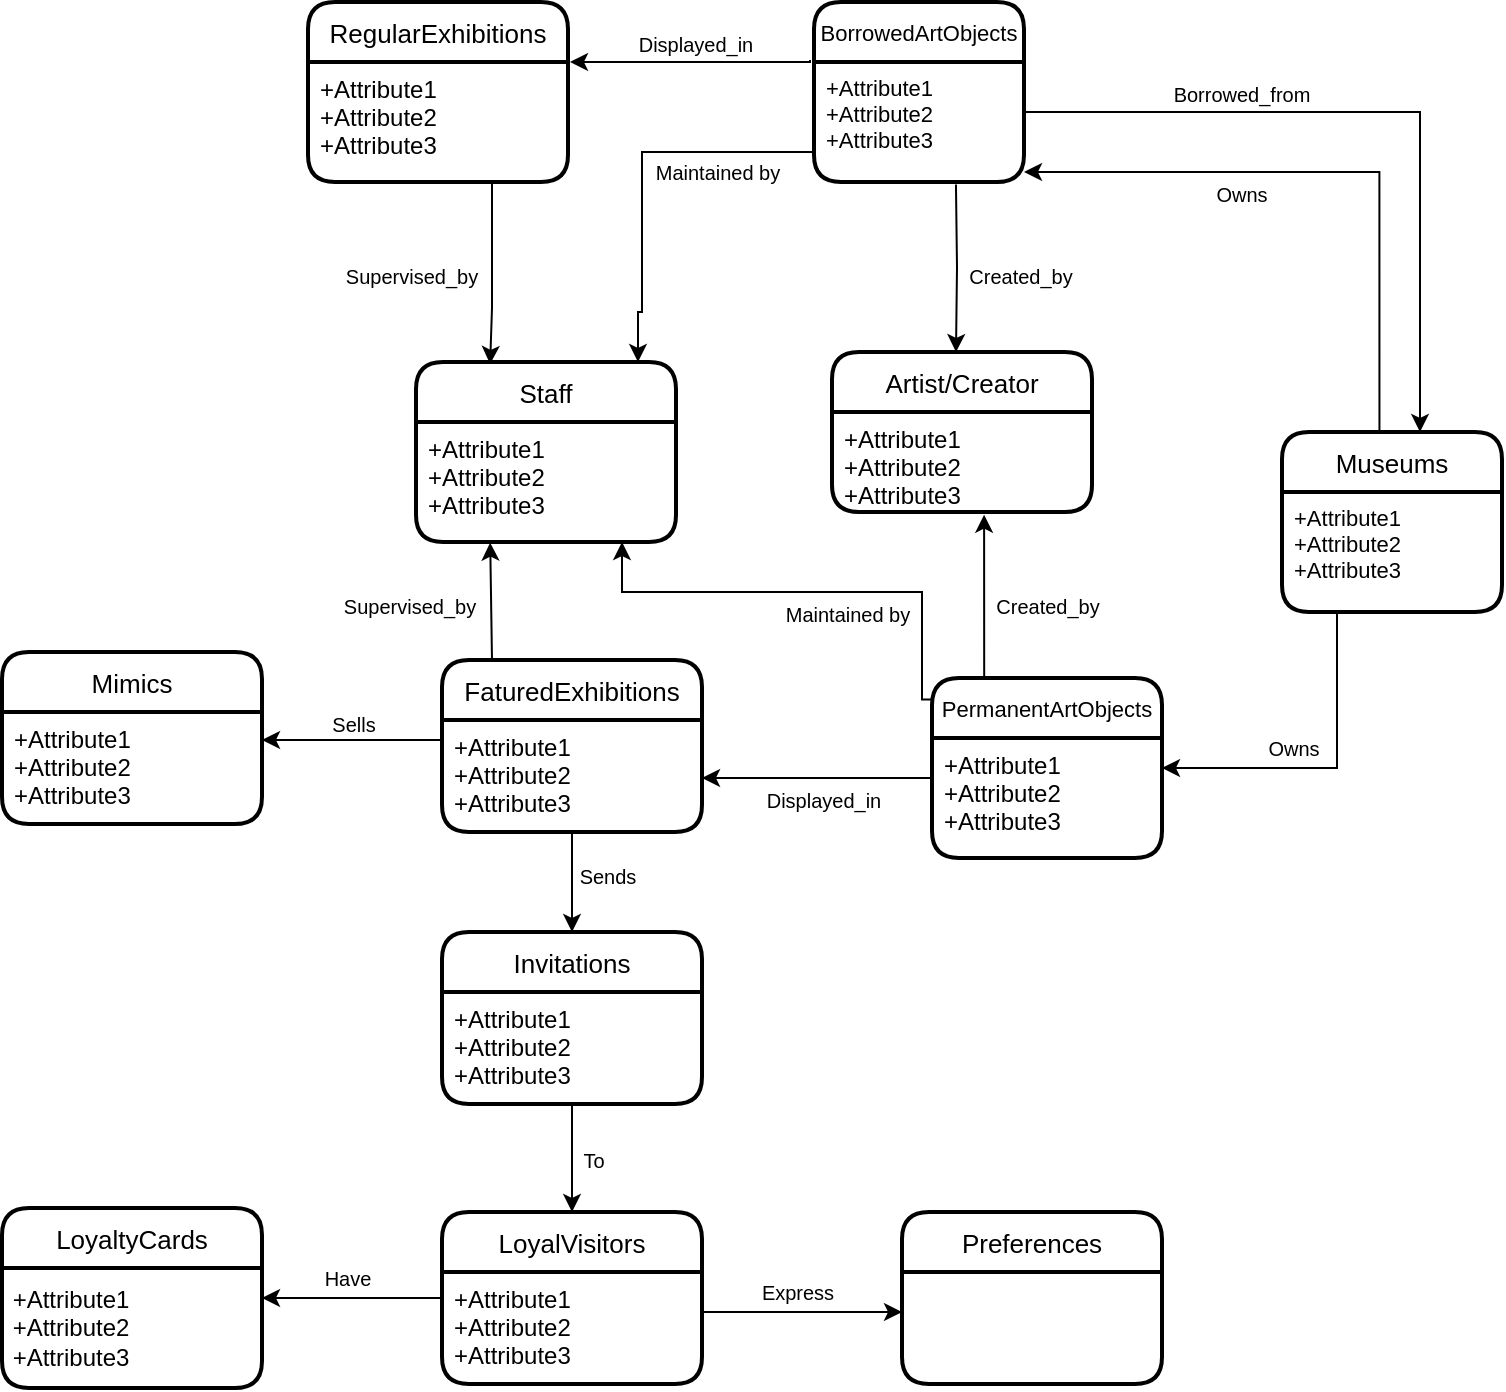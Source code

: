 <mxfile version="13.8.3" type="github">
  <diagram id="R2lEEEUBdFMjLlhIrx00" name="Page-1">
    <mxGraphModel dx="1147" dy="788" grid="1" gridSize="10" guides="1" tooltips="1" connect="1" arrows="1" fold="1" page="1" pageScale="1" pageWidth="1000" pageHeight="1100" math="0" shadow="0" extFonts="Permanent Marker^https://fonts.googleapis.com/css?family=Permanent+Marker">
      <root>
        <mxCell id="0" />
        <mxCell id="1" parent="0" />
        <mxCell id="iLK9U__o5Sq51809CfXk-116" style="edgeStyle=orthogonalEdgeStyle;rounded=0;orthogonalLoop=1;jettySize=auto;html=1;exitX=0.517;exitY=-0.003;exitDx=0;exitDy=0;entryX=0.585;entryY=1.027;entryDx=0;entryDy=0;entryPerimeter=0;startArrow=none;startFill=0;endArrow=classic;endFill=1;fontSize=11;exitPerimeter=0;" edge="1" parent="1" target="iLK9U__o5Sq51809CfXk-52">
          <mxGeometry relative="1" as="geometry">
            <mxPoint x="614.455" y="362.73" as="sourcePoint" />
            <mxPoint x="611.86" y="290.45" as="targetPoint" />
            <Array as="points">
              <mxPoint x="611" y="363" />
            </Array>
          </mxGeometry>
        </mxCell>
        <mxCell id="iLK9U__o5Sq51809CfXk-38" value="PermanentArtObjects" style="swimlane;childLayout=stackLayout;horizontal=1;startSize=30;horizontalStack=0;rounded=1;fontSize=11;fontStyle=0;strokeWidth=2;resizeParent=0;resizeLast=1;shadow=0;dashed=0;align=center;" vertex="1" parent="1">
          <mxGeometry x="585" y="363" width="115" height="90" as="geometry" />
        </mxCell>
        <mxCell id="iLK9U__o5Sq51809CfXk-39" value="+Attribute1&#xa;+Attribute2&#xa;+Attribute3" style="align=left;strokeColor=none;fillColor=none;spacingLeft=4;fontSize=12;verticalAlign=top;resizable=0;rotatable=0;part=1;" vertex="1" parent="iLK9U__o5Sq51809CfXk-38">
          <mxGeometry y="30" width="115" height="60" as="geometry" />
        </mxCell>
        <mxCell id="iLK9U__o5Sq51809CfXk-45" value="BorrowedArtObjects" style="swimlane;childLayout=stackLayout;horizontal=1;startSize=30;horizontalStack=0;rounded=1;fontSize=11;fontStyle=0;strokeWidth=2;resizeParent=0;resizeLast=1;shadow=0;dashed=0;align=center;" vertex="1" parent="1">
          <mxGeometry x="526" y="25" width="105" height="90" as="geometry" />
        </mxCell>
        <mxCell id="iLK9U__o5Sq51809CfXk-46" value="+Attribute1&#xa;+Attribute2&#xa;+Attribute3" style="align=left;strokeColor=none;fillColor=none;spacingLeft=4;fontSize=11;verticalAlign=top;resizable=0;rotatable=0;part=1;" vertex="1" parent="iLK9U__o5Sq51809CfXk-45">
          <mxGeometry y="30" width="105" height="60" as="geometry" />
        </mxCell>
        <mxCell id="iLK9U__o5Sq51809CfXk-47" value="RegularExhibitions" style="swimlane;childLayout=stackLayout;horizontal=1;startSize=30;horizontalStack=0;rounded=1;fontSize=13;fontStyle=0;strokeWidth=2;resizeParent=0;resizeLast=1;shadow=0;dashed=0;align=center;" vertex="1" parent="1">
          <mxGeometry x="273" y="25" width="130" height="90" as="geometry" />
        </mxCell>
        <mxCell id="iLK9U__o5Sq51809CfXk-48" value="+Attribute1&#xa;+Attribute2&#xa;+Attribute3" style="align=left;strokeColor=none;fillColor=none;spacingLeft=4;fontSize=12;verticalAlign=top;resizable=0;rotatable=0;part=1;" vertex="1" parent="iLK9U__o5Sq51809CfXk-47">
          <mxGeometry y="30" width="130" height="60" as="geometry" />
        </mxCell>
        <mxCell id="iLK9U__o5Sq51809CfXk-121" style="edgeStyle=orthogonalEdgeStyle;rounded=0;orthogonalLoop=1;jettySize=auto;html=1;exitX=0.5;exitY=0;exitDx=0;exitDy=0;entryX=0.57;entryY=1.005;entryDx=0;entryDy=0;entryPerimeter=0;startArrow=none;startFill=0;endArrow=classic;endFill=1;fontSize=11;fontColor=#000000;" edge="1" parent="1">
          <mxGeometry relative="1" as="geometry">
            <mxPoint x="365" y="354" as="sourcePoint" />
            <mxPoint x="364.1" y="295.3" as="targetPoint" />
            <Array as="points">
              <mxPoint x="364" y="354" />
            </Array>
          </mxGeometry>
        </mxCell>
        <mxCell id="iLK9U__o5Sq51809CfXk-49" value="FaturedExhibitions" style="swimlane;childLayout=stackLayout;horizontal=1;startSize=30;horizontalStack=0;rounded=1;fontSize=13;fontStyle=0;strokeWidth=2;resizeParent=0;resizeLast=1;shadow=0;dashed=0;align=center;" vertex="1" parent="1">
          <mxGeometry x="340" y="354" width="130" height="86" as="geometry" />
        </mxCell>
        <mxCell id="iLK9U__o5Sq51809CfXk-50" value="+Attribute1&#xa;+Attribute2&#xa;+Attribute3" style="align=left;strokeColor=none;fillColor=none;spacingLeft=4;fontSize=12;verticalAlign=top;resizable=0;rotatable=0;part=1;" vertex="1" parent="iLK9U__o5Sq51809CfXk-49">
          <mxGeometry y="30" width="130" height="56" as="geometry" />
        </mxCell>
        <mxCell id="iLK9U__o5Sq51809CfXk-53" value="Museums" style="swimlane;childLayout=stackLayout;horizontal=1;startSize=30;horizontalStack=0;rounded=1;fontSize=13;fontStyle=0;strokeWidth=2;resizeParent=0;resizeLast=1;shadow=0;dashed=0;align=center;" vertex="1" parent="1">
          <mxGeometry x="760" y="240" width="110" height="90" as="geometry" />
        </mxCell>
        <mxCell id="iLK9U__o5Sq51809CfXk-54" value="+Attribute1&#xa;+Attribute2&#xa;+Attribute3" style="align=left;strokeColor=none;fillColor=none;spacingLeft=4;fontSize=11;verticalAlign=top;resizable=0;rotatable=0;part=1;" vertex="1" parent="iLK9U__o5Sq51809CfXk-53">
          <mxGeometry y="30" width="110" height="60" as="geometry" />
        </mxCell>
        <mxCell id="iLK9U__o5Sq51809CfXk-51" value="Artist/Creator" style="swimlane;childLayout=stackLayout;horizontal=1;startSize=30;horizontalStack=0;rounded=1;fontSize=13;fontStyle=0;strokeWidth=2;resizeParent=0;resizeLast=1;shadow=0;dashed=0;align=center;" vertex="1" parent="1">
          <mxGeometry x="535" y="200" width="130" height="80" as="geometry">
            <mxRectangle x="110" y="240" width="110" height="30" as="alternateBounds" />
          </mxGeometry>
        </mxCell>
        <mxCell id="iLK9U__o5Sq51809CfXk-52" value="+Attribute1&#xa;+Attribute2&#xa;+Attribute3" style="align=left;strokeColor=none;fillColor=none;spacingLeft=4;fontSize=12;verticalAlign=top;resizable=0;rotatable=0;part=1;" vertex="1" parent="iLK9U__o5Sq51809CfXk-51">
          <mxGeometry y="30" width="130" height="50" as="geometry" />
        </mxCell>
        <mxCell id="iLK9U__o5Sq51809CfXk-56" style="edgeStyle=orthogonalEdgeStyle;rounded=0;orthogonalLoop=1;jettySize=auto;html=1;fontSize=13;endArrow=none;endFill=0;startArrow=classic;startFill=1;" edge="1" parent="1">
          <mxGeometry relative="1" as="geometry">
            <mxPoint x="404" y="55" as="sourcePoint" />
            <mxPoint x="524" y="54" as="targetPoint" />
            <Array as="points">
              <mxPoint x="524" y="55" />
              <mxPoint x="524" y="54" />
            </Array>
          </mxGeometry>
        </mxCell>
        <mxCell id="iLK9U__o5Sq51809CfXk-57" value="&lt;font style=&quot;font-size: 10px&quot;&gt;Displayed_in&lt;/font&gt;" style="text;html=1;strokeColor=none;fillColor=none;align=center;verticalAlign=middle;whiteSpace=wrap;rounded=0;fontSize=13;" vertex="1" parent="1">
          <mxGeometry x="427" y="35" width="80" height="20" as="geometry" />
        </mxCell>
        <mxCell id="iLK9U__o5Sq51809CfXk-58" style="edgeStyle=orthogonalEdgeStyle;rounded=0;orthogonalLoop=1;jettySize=auto;html=1;exitX=0;exitY=0.333;exitDx=0;exitDy=0;entryX=1;entryY=0.25;entryDx=0;entryDy=0;startArrow=none;startFill=0;endArrow=classic;endFill=1;fontSize=13;exitPerimeter=0;" edge="1" parent="1" source="iLK9U__o5Sq51809CfXk-39">
          <mxGeometry relative="1" as="geometry">
            <mxPoint x="585" y="453" as="sourcePoint" />
            <mxPoint x="470" y="413" as="targetPoint" />
            <Array as="points" />
          </mxGeometry>
        </mxCell>
        <mxCell id="iLK9U__o5Sq51809CfXk-59" value="&lt;font style=&quot;font-size: 10px&quot;&gt;Displayed_in&lt;/font&gt;" style="text;html=1;strokeColor=none;fillColor=none;align=center;verticalAlign=middle;whiteSpace=wrap;rounded=0;fontSize=13;" vertex="1" parent="1">
          <mxGeometry x="491" y="413" width="80" height="20" as="geometry" />
        </mxCell>
        <mxCell id="iLK9U__o5Sq51809CfXk-60" style="edgeStyle=orthogonalEdgeStyle;rounded=0;orthogonalLoop=1;jettySize=auto;html=1;startArrow=classic;startFill=1;endArrow=none;endFill=0;fontSize=13;entryX=0.676;entryY=1.021;entryDx=0;entryDy=0;entryPerimeter=0;" edge="1" parent="1" target="iLK9U__o5Sq51809CfXk-46">
          <mxGeometry relative="1" as="geometry">
            <mxPoint x="597" y="200" as="sourcePoint" />
            <mxPoint x="597" y="141" as="targetPoint" />
            <Array as="points" />
          </mxGeometry>
        </mxCell>
        <mxCell id="iLK9U__o5Sq51809CfXk-61" value="&lt;font style=&quot;font-size: 10px&quot;&gt;Created_by&lt;/font&gt;" style="text;html=1;strokeColor=none;fillColor=none;align=center;verticalAlign=middle;whiteSpace=wrap;rounded=0;fontSize=13;rotation=0;" vertex="1" parent="1">
          <mxGeometry x="595" y="161" width="69" as="geometry" />
        </mxCell>
        <mxCell id="iLK9U__o5Sq51809CfXk-64" value="&lt;font style=&quot;font-size: 10px&quot;&gt;Created_by&lt;/font&gt;" style="text;html=1;strokeColor=none;fillColor=none;align=center;verticalAlign=middle;whiteSpace=wrap;rounded=0;fontSize=13;" vertex="1" parent="1">
          <mxGeometry x="603" y="316" width="80" height="20" as="geometry" />
        </mxCell>
        <mxCell id="iLK9U__o5Sq51809CfXk-66" style="edgeStyle=orthogonalEdgeStyle;rounded=0;orthogonalLoop=1;jettySize=auto;html=1;startArrow=classic;startFill=1;endArrow=none;endFill=0;fontSize=13;entryX=0.443;entryY=-0.01;entryDx=0;entryDy=0;entryPerimeter=0;" edge="1" parent="1" target="iLK9U__o5Sq51809CfXk-53">
          <mxGeometry relative="1" as="geometry">
            <mxPoint x="631" y="110" as="sourcePoint" />
            <mxPoint x="809" y="230" as="targetPoint" />
            <Array as="points">
              <mxPoint x="809" y="110" />
            </Array>
          </mxGeometry>
        </mxCell>
        <mxCell id="iLK9U__o5Sq51809CfXk-67" value="&lt;span style=&quot;font-size: 10px&quot;&gt;Owns&lt;/span&gt;" style="text;html=1;strokeColor=none;fillColor=none;align=center;verticalAlign=middle;whiteSpace=wrap;rounded=0;fontSize=13;" vertex="1" parent="1">
          <mxGeometry x="700" y="110" width="80" height="20" as="geometry" />
        </mxCell>
        <mxCell id="iLK9U__o5Sq51809CfXk-68" style="edgeStyle=orthogonalEdgeStyle;rounded=0;orthogonalLoop=1;jettySize=auto;html=1;exitX=1;exitY=0.25;exitDx=0;exitDy=0;entryX=0.25;entryY=1;entryDx=0;entryDy=0;startArrow=classic;startFill=1;endArrow=none;endFill=0;fontSize=13;" edge="1" parent="1" source="iLK9U__o5Sq51809CfXk-39" target="iLK9U__o5Sq51809CfXk-54">
          <mxGeometry relative="1" as="geometry" />
        </mxCell>
        <mxCell id="iLK9U__o5Sq51809CfXk-69" value="&lt;span style=&quot;font-size: 10px&quot;&gt;Owns&lt;/span&gt;" style="text;html=1;strokeColor=none;fillColor=none;align=center;verticalAlign=middle;whiteSpace=wrap;rounded=0;fontSize=13;" vertex="1" parent="1">
          <mxGeometry x="726" y="387" width="80" height="20" as="geometry" />
        </mxCell>
        <mxCell id="iLK9U__o5Sq51809CfXk-77" style="edgeStyle=orthogonalEdgeStyle;rounded=0;orthogonalLoop=1;jettySize=auto;html=1;exitX=1;exitY=0;exitDx=0;exitDy=0;startArrow=none;startFill=0;endArrow=classic;endFill=1;fontSize=13;" edge="1" parent="1" source="iLK9U__o5Sq51809CfXk-46">
          <mxGeometry relative="1" as="geometry">
            <mxPoint x="829" y="240" as="targetPoint" />
            <Array as="points">
              <mxPoint x="829" y="80" />
            </Array>
          </mxGeometry>
        </mxCell>
        <mxCell id="iLK9U__o5Sq51809CfXk-78" value="&lt;span style=&quot;font-size: 10px&quot;&gt;Borrowed_from&lt;/span&gt;" style="text;html=1;strokeColor=none;fillColor=none;align=center;verticalAlign=middle;whiteSpace=wrap;rounded=0;fontSize=13;" vertex="1" parent="1">
          <mxGeometry x="700" y="60" width="80" height="20" as="geometry" />
        </mxCell>
        <mxCell id="iLK9U__o5Sq51809CfXk-86" value="Mimics" style="swimlane;childLayout=stackLayout;horizontal=1;startSize=30;horizontalStack=0;rounded=1;fontSize=13;fontStyle=0;strokeWidth=2;resizeParent=0;resizeLast=1;shadow=0;dashed=0;align=center;" vertex="1" parent="1">
          <mxGeometry x="120" y="350" width="130" height="86" as="geometry" />
        </mxCell>
        <mxCell id="iLK9U__o5Sq51809CfXk-87" value="+Attribute1&#xa;+Attribute2&#xa;+Attribute3" style="align=left;strokeColor=none;fillColor=none;spacingLeft=4;fontSize=12;verticalAlign=top;resizable=0;rotatable=0;part=1;" vertex="1" parent="iLK9U__o5Sq51809CfXk-86">
          <mxGeometry y="30" width="130" height="56" as="geometry" />
        </mxCell>
        <mxCell id="iLK9U__o5Sq51809CfXk-88" style="edgeStyle=orthogonalEdgeStyle;rounded=0;orthogonalLoop=1;jettySize=auto;html=1;exitX=0;exitY=0;exitDx=0;exitDy=0;entryX=1;entryY=0.25;entryDx=0;entryDy=0;startArrow=none;startFill=0;endArrow=classic;endFill=1;fontSize=11;" edge="1" parent="1" source="iLK9U__o5Sq51809CfXk-50" target="iLK9U__o5Sq51809CfXk-87">
          <mxGeometry relative="1" as="geometry">
            <Array as="points">
              <mxPoint x="340" y="394" />
            </Array>
          </mxGeometry>
        </mxCell>
        <mxCell id="iLK9U__o5Sq51809CfXk-89" value="&lt;font style=&quot;font-size: 10px&quot;&gt;Sells&lt;/font&gt;" style="text;html=1;strokeColor=none;fillColor=none;align=center;verticalAlign=middle;whiteSpace=wrap;rounded=0;fontSize=13;" vertex="1" parent="1">
          <mxGeometry x="256" y="375" width="80" height="20" as="geometry" />
        </mxCell>
        <mxCell id="iLK9U__o5Sq51809CfXk-90" value="Invitations" style="swimlane;childLayout=stackLayout;horizontal=1;startSize=30;horizontalStack=0;rounded=1;fontSize=13;fontStyle=0;strokeWidth=2;resizeParent=0;resizeLast=1;shadow=0;dashed=0;align=center;" vertex="1" parent="1">
          <mxGeometry x="340" y="490" width="130" height="86" as="geometry" />
        </mxCell>
        <mxCell id="iLK9U__o5Sq51809CfXk-91" value="+Attribute1&#xa;+Attribute2&#xa;+Attribute3" style="align=left;strokeColor=none;fillColor=none;spacingLeft=4;fontSize=12;verticalAlign=top;resizable=0;rotatable=0;part=1;" vertex="1" parent="iLK9U__o5Sq51809CfXk-90">
          <mxGeometry y="30" width="130" height="56" as="geometry" />
        </mxCell>
        <mxCell id="iLK9U__o5Sq51809CfXk-92" style="edgeStyle=orthogonalEdgeStyle;rounded=0;orthogonalLoop=1;jettySize=auto;html=1;exitX=0.5;exitY=1;exitDx=0;exitDy=0;entryX=0.5;entryY=0;entryDx=0;entryDy=0;startArrow=none;startFill=0;endArrow=classic;endFill=1;fontSize=11;" edge="1" parent="1" source="iLK9U__o5Sq51809CfXk-50" target="iLK9U__o5Sq51809CfXk-90">
          <mxGeometry relative="1" as="geometry" />
        </mxCell>
        <mxCell id="iLK9U__o5Sq51809CfXk-102" style="edgeStyle=orthogonalEdgeStyle;rounded=0;orthogonalLoop=1;jettySize=auto;html=1;exitX=1;exitY=0.5;exitDx=0;exitDy=0;startArrow=none;startFill=0;endArrow=classic;endFill=1;fontSize=11;" edge="1" parent="1" source="iLK9U__o5Sq51809CfXk-93">
          <mxGeometry relative="1" as="geometry">
            <mxPoint x="570" y="680" as="targetPoint" />
            <Array as="points">
              <mxPoint x="470" y="680" />
            </Array>
          </mxGeometry>
        </mxCell>
        <mxCell id="iLK9U__o5Sq51809CfXk-110" style="edgeStyle=orthogonalEdgeStyle;rounded=0;orthogonalLoop=1;jettySize=auto;html=1;exitX=0;exitY=0.5;exitDx=0;exitDy=0;entryX=1;entryY=0.5;entryDx=0;entryDy=0;startArrow=none;startFill=0;endArrow=classic;endFill=1;fontSize=11;" edge="1" parent="1" source="iLK9U__o5Sq51809CfXk-93" target="iLK9U__o5Sq51809CfXk-107">
          <mxGeometry relative="1" as="geometry" />
        </mxCell>
        <mxCell id="iLK9U__o5Sq51809CfXk-93" value="LoyalVisitors" style="swimlane;childLayout=stackLayout;horizontal=1;startSize=30;horizontalStack=0;rounded=1;fontSize=13;fontStyle=0;strokeWidth=2;resizeParent=0;resizeLast=1;shadow=0;dashed=0;align=center;" vertex="1" parent="1">
          <mxGeometry x="340" y="630" width="130" height="86" as="geometry" />
        </mxCell>
        <mxCell id="iLK9U__o5Sq51809CfXk-94" value="+Attribute1&#xa;+Attribute2&#xa;+Attribute3" style="align=left;strokeColor=none;fillColor=none;spacingLeft=4;fontSize=12;verticalAlign=top;resizable=0;rotatable=0;part=1;" vertex="1" parent="iLK9U__o5Sq51809CfXk-93">
          <mxGeometry y="30" width="130" height="56" as="geometry" />
        </mxCell>
        <mxCell id="iLK9U__o5Sq51809CfXk-95" style="edgeStyle=orthogonalEdgeStyle;rounded=0;orthogonalLoop=1;jettySize=auto;html=1;exitX=0.5;exitY=1;exitDx=0;exitDy=0;entryX=0.5;entryY=0;entryDx=0;entryDy=0;startArrow=none;startFill=0;endArrow=classic;endFill=1;fontSize=11;" edge="1" parent="1" source="iLK9U__o5Sq51809CfXk-91" target="iLK9U__o5Sq51809CfXk-93">
          <mxGeometry relative="1" as="geometry" />
        </mxCell>
        <mxCell id="iLK9U__o5Sq51809CfXk-96" value="&lt;font style=&quot;font-size: 10px&quot;&gt;Sends&lt;/font&gt;" style="text;html=1;strokeColor=none;fillColor=none;align=center;verticalAlign=middle;whiteSpace=wrap;rounded=0;fontSize=13;" vertex="1" parent="1">
          <mxGeometry x="383" y="451" width="80" height="20" as="geometry" />
        </mxCell>
        <mxCell id="iLK9U__o5Sq51809CfXk-97" value="&lt;font style=&quot;font-size: 10px&quot;&gt;To&lt;/font&gt;" style="text;html=1;strokeColor=none;fillColor=none;align=center;verticalAlign=middle;whiteSpace=wrap;rounded=0;fontSize=13;" vertex="1" parent="1">
          <mxGeometry x="376" y="593" width="80" height="20" as="geometry" />
        </mxCell>
        <mxCell id="iLK9U__o5Sq51809CfXk-99" value="Preferences" style="swimlane;childLayout=stackLayout;horizontal=1;startSize=30;horizontalStack=0;rounded=1;fontSize=13;fontStyle=0;strokeWidth=2;resizeParent=0;resizeLast=1;shadow=0;dashed=0;align=center;" vertex="1" parent="1">
          <mxGeometry x="570" y="630" width="130" height="86" as="geometry" />
        </mxCell>
        <mxCell id="iLK9U__o5Sq51809CfXk-103" value="&lt;font style=&quot;font-size: 10px&quot;&gt;Express&lt;/font&gt;" style="text;html=1;strokeColor=none;fillColor=none;align=center;verticalAlign=middle;whiteSpace=wrap;rounded=0;fontSize=13;" vertex="1" parent="1">
          <mxGeometry x="478" y="659" width="80" height="20" as="geometry" />
        </mxCell>
        <mxCell id="iLK9U__o5Sq51809CfXk-107" value="LoyaltyCards" style="swimlane;childLayout=stackLayout;horizontal=1;startSize=30;horizontalStack=0;rounded=1;fontSize=13;fontStyle=0;strokeWidth=2;resizeParent=0;resizeLast=1;shadow=0;dashed=0;align=center;" vertex="1" parent="1">
          <mxGeometry x="120" y="628" width="130" height="90" as="geometry" />
        </mxCell>
        <mxCell id="iLK9U__o5Sq51809CfXk-113" value="&lt;span style=&quot;font-size: 12px&quot;&gt;&amp;nbsp;+Attribute1&lt;/span&gt;&lt;br style=&quot;padding: 0px ; margin: 0px ; font-size: 12px&quot;&gt;&lt;span style=&quot;font-size: 12px&quot;&gt;&amp;nbsp;+Attribute2&lt;/span&gt;&lt;br style=&quot;padding: 0px ; margin: 0px ; font-size: 12px&quot;&gt;&lt;span style=&quot;font-size: 12px&quot;&gt;&amp;nbsp;+Attribute3&lt;/span&gt;" style="text;html=1;align=left;verticalAlign=middle;resizable=0;points=[];autosize=1;fontSize=11;perimeterSpacing=0;" vertex="1" parent="iLK9U__o5Sq51809CfXk-107">
          <mxGeometry y="30" width="130" height="60" as="geometry" />
        </mxCell>
        <mxCell id="iLK9U__o5Sq51809CfXk-111" value="&lt;font style=&quot;font-size: 10px&quot;&gt;Have&lt;/font&gt;" style="text;html=1;strokeColor=none;fillColor=none;align=center;verticalAlign=middle;whiteSpace=wrap;rounded=0;fontSize=13;" vertex="1" parent="1">
          <mxGeometry x="253" y="652" width="80" height="20" as="geometry" />
        </mxCell>
        <mxCell id="iLK9U__o5Sq51809CfXk-117" value="Staff" style="swimlane;childLayout=stackLayout;horizontal=1;startSize=30;horizontalStack=0;rounded=1;fontSize=13;fontStyle=0;strokeWidth=2;resizeParent=0;resizeLast=1;shadow=0;dashed=0;align=center;" vertex="1" parent="1">
          <mxGeometry x="327" y="205" width="130" height="90" as="geometry" />
        </mxCell>
        <mxCell id="iLK9U__o5Sq51809CfXk-118" value="+Attribute1&#xa;+Attribute2&#xa;+Attribute3" style="align=left;strokeColor=none;fillColor=none;spacingLeft=4;fontSize=12;verticalAlign=top;resizable=0;rotatable=0;part=1;" vertex="1" parent="iLK9U__o5Sq51809CfXk-117">
          <mxGeometry y="30" width="130" height="60" as="geometry" />
        </mxCell>
        <mxCell id="iLK9U__o5Sq51809CfXk-122" value="&lt;font style=&quot;font-size: 10px&quot;&gt;Supervised_by&lt;/font&gt;" style="text;html=1;strokeColor=none;fillColor=none;align=center;verticalAlign=middle;whiteSpace=wrap;rounded=0;fontSize=13;" vertex="1" parent="1">
          <mxGeometry x="284" y="316" width="80" height="20" as="geometry" />
        </mxCell>
        <mxCell id="iLK9U__o5Sq51809CfXk-123" style="edgeStyle=orthogonalEdgeStyle;rounded=0;orthogonalLoop=1;jettySize=auto;html=1;exitX=0.75;exitY=1;exitDx=0;exitDy=0;entryX=0.362;entryY=0.011;entryDx=0;entryDy=0;entryPerimeter=0;startArrow=none;startFill=0;endArrow=classic;endFill=1;fontSize=11;fontColor=#000000;" edge="1" parent="1">
          <mxGeometry relative="1" as="geometry">
            <mxPoint x="357.5" y="115" as="sourcePoint" />
            <mxPoint x="364.06" y="205.99" as="targetPoint" />
            <Array as="points">
              <mxPoint x="365" y="178" />
              <mxPoint x="364" y="178" />
            </Array>
          </mxGeometry>
        </mxCell>
        <mxCell id="iLK9U__o5Sq51809CfXk-124" value="&lt;font style=&quot;font-size: 10px&quot;&gt;Supervised_by&lt;/font&gt;" style="text;html=1;strokeColor=none;fillColor=none;align=center;verticalAlign=middle;whiteSpace=wrap;rounded=0;fontSize=13;" vertex="1" parent="1">
          <mxGeometry x="285" y="151" width="80" height="20" as="geometry" />
        </mxCell>
        <mxCell id="iLK9U__o5Sq51809CfXk-125" style="edgeStyle=orthogonalEdgeStyle;rounded=0;orthogonalLoop=1;jettySize=auto;html=1;exitX=0.005;exitY=0.711;exitDx=0;exitDy=0;startArrow=none;startFill=0;endArrow=classic;endFill=1;fontSize=11;fontColor=#000000;exitPerimeter=0;" edge="1" parent="1" source="iLK9U__o5Sq51809CfXk-46">
          <mxGeometry relative="1" as="geometry">
            <mxPoint x="438" y="205" as="targetPoint" />
            <Array as="points">
              <mxPoint x="527" y="100" />
              <mxPoint x="440" y="100" />
              <mxPoint x="440" y="180" />
              <mxPoint x="438" y="180" />
            </Array>
          </mxGeometry>
        </mxCell>
        <mxCell id="iLK9U__o5Sq51809CfXk-127" value="&lt;span style=&quot;font-size: 10px&quot;&gt;Maintained by&lt;/span&gt;" style="text;html=1;strokeColor=none;fillColor=none;align=center;verticalAlign=middle;whiteSpace=wrap;rounded=0;fontSize=13;" vertex="1" parent="1">
          <mxGeometry x="438" y="99" width="80" height="20" as="geometry" />
        </mxCell>
        <mxCell id="iLK9U__o5Sq51809CfXk-129" style="edgeStyle=orthogonalEdgeStyle;rounded=0;orthogonalLoop=1;jettySize=auto;html=1;exitX=-0.003;exitY=0.119;exitDx=0;exitDy=0;startArrow=none;startFill=0;endArrow=classic;endFill=1;fontSize=11;fontColor=#000000;exitPerimeter=0;" edge="1" parent="1" source="iLK9U__o5Sq51809CfXk-38" target="iLK9U__o5Sq51809CfXk-118">
          <mxGeometry relative="1" as="geometry">
            <mxPoint x="430" y="300" as="targetPoint" />
            <Array as="points">
              <mxPoint x="580" y="374" />
              <mxPoint x="580" y="320" />
              <mxPoint x="430" y="320" />
            </Array>
          </mxGeometry>
        </mxCell>
        <mxCell id="iLK9U__o5Sq51809CfXk-130" value="&lt;span style=&quot;font-size: 10px&quot;&gt;Maintained by&lt;/span&gt;" style="text;html=1;strokeColor=none;fillColor=none;align=center;verticalAlign=middle;whiteSpace=wrap;rounded=0;fontSize=13;" vertex="1" parent="1">
          <mxGeometry x="503" y="320" width="80" height="20" as="geometry" />
        </mxCell>
      </root>
    </mxGraphModel>
  </diagram>
</mxfile>
